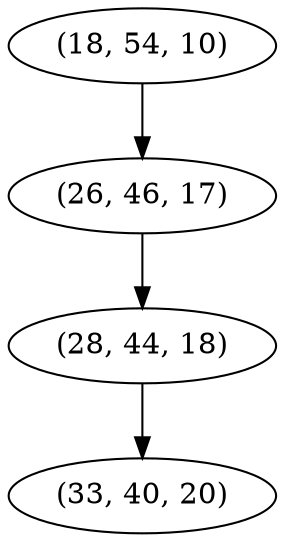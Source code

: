 digraph tree {
    "(18, 54, 10)";
    "(26, 46, 17)";
    "(28, 44, 18)";
    "(33, 40, 20)";
    "(18, 54, 10)" -> "(26, 46, 17)";
    "(26, 46, 17)" -> "(28, 44, 18)";
    "(28, 44, 18)" -> "(33, 40, 20)";
}
